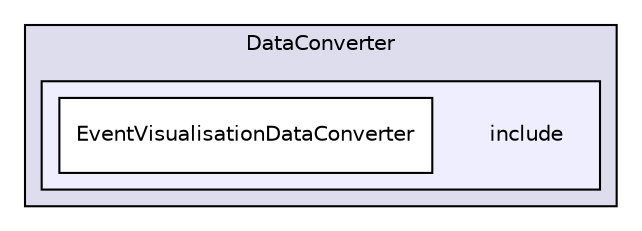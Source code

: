 digraph "/home/travis/build/AliceO2Group/AliceO2/EventVisualisation/DataConverter/include" {
  bgcolor=transparent;
  compound=true
  node [ fontsize="10", fontname="Helvetica"];
  edge [ labelfontsize="10", labelfontname="Helvetica"];
  subgraph clusterdir_208625f00d209be0faef0a73219d1e69 {
    graph [ bgcolor="#ddddee", pencolor="black", label="DataConverter" fontname="Helvetica", fontsize="10", URL="dir_208625f00d209be0faef0a73219d1e69.html"]
  subgraph clusterdir_1b445272293d85aed0fa57d5220110ad {
    graph [ bgcolor="#eeeeff", pencolor="black", label="" URL="dir_1b445272293d85aed0fa57d5220110ad.html"];
    dir_1b445272293d85aed0fa57d5220110ad [shape=plaintext label="include"];
    dir_5b63a655f445fcfacc3ef1e7bfd183e5 [shape=box label="EventVisualisationDataConverter" color="black" fillcolor="white" style="filled" URL="dir_5b63a655f445fcfacc3ef1e7bfd183e5.html"];
  }
  }
}
